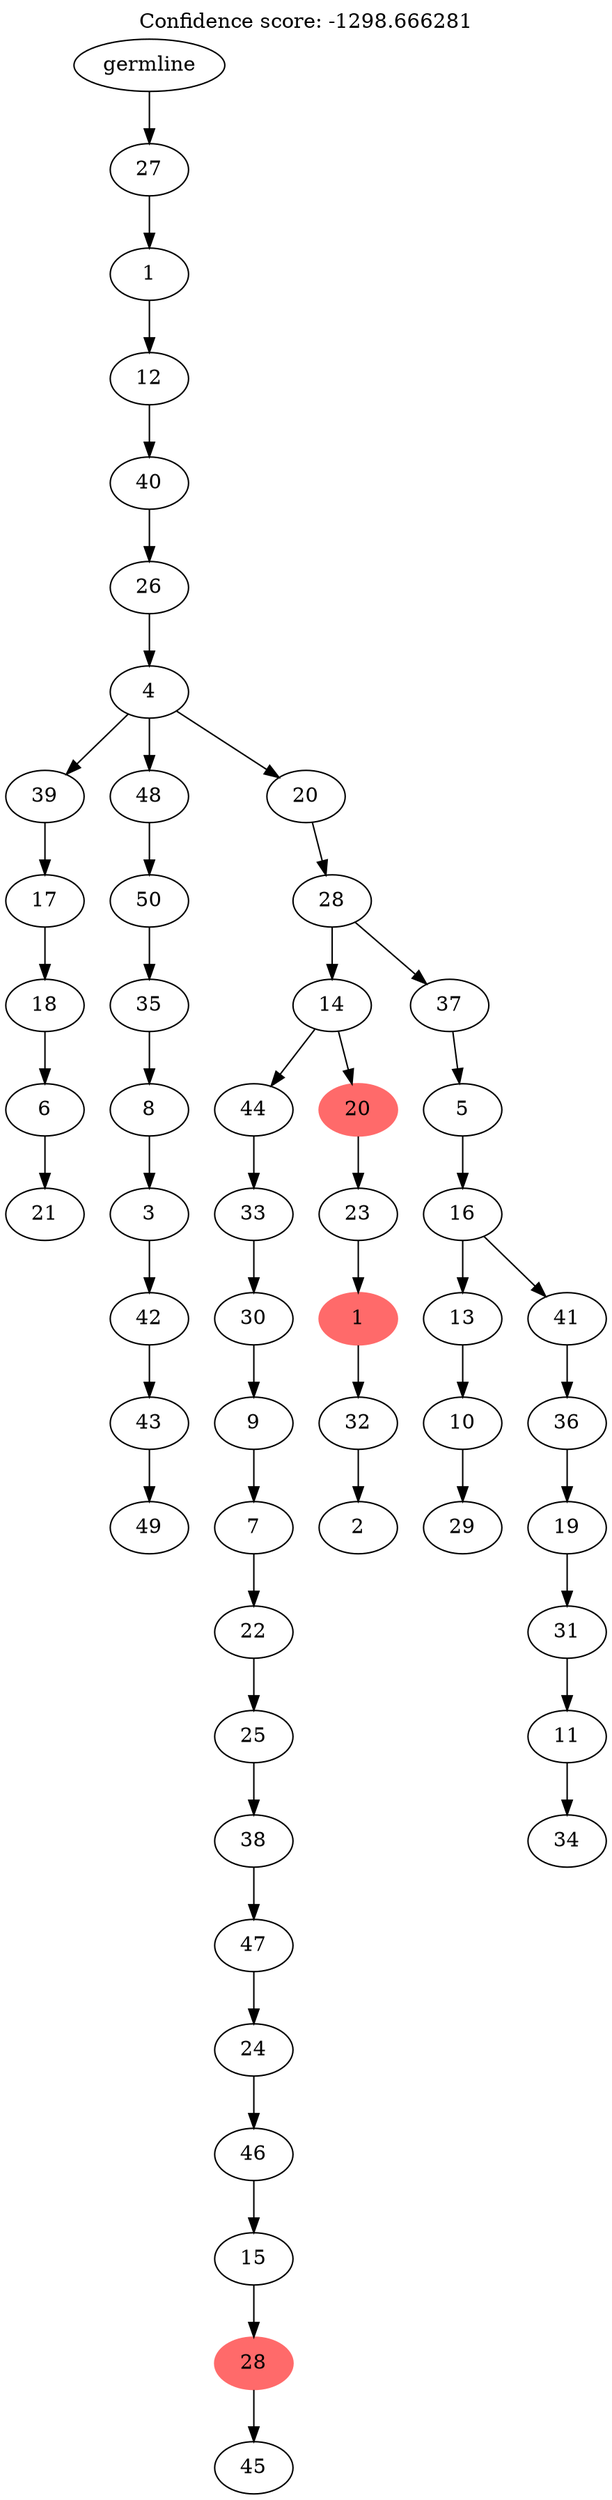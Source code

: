 digraph g {
	"52" -> "53";
	"53" [label="21"];
	"51" -> "52";
	"52" [label="6"];
	"50" -> "51";
	"51" [label="18"];
	"49" -> "50";
	"50" [label="17"];
	"47" -> "48";
	"48" [label="49"];
	"46" -> "47";
	"47" [label="43"];
	"45" -> "46";
	"46" [label="42"];
	"44" -> "45";
	"45" [label="3"];
	"43" -> "44";
	"44" [label="8"];
	"42" -> "43";
	"43" [label="35"];
	"41" -> "42";
	"42" [label="50"];
	"39" -> "40";
	"40" [label="45"];
	"38" -> "39";
	"39" [color=indianred1, style=filled, label="28"];
	"37" -> "38";
	"38" [label="15"];
	"36" -> "37";
	"37" [label="46"];
	"35" -> "36";
	"36" [label="24"];
	"34" -> "35";
	"35" [label="47"];
	"33" -> "34";
	"34" [label="38"];
	"32" -> "33";
	"33" [label="25"];
	"31" -> "32";
	"32" [label="22"];
	"30" -> "31";
	"31" [label="7"];
	"29" -> "30";
	"30" [label="9"];
	"28" -> "29";
	"29" [label="30"];
	"27" -> "28";
	"28" [label="33"];
	"25" -> "26";
	"26" [label="2"];
	"24" -> "25";
	"25" [label="32"];
	"23" -> "24";
	"24" [color=indianred1, style=filled, label="1"];
	"22" -> "23";
	"23" [label="23"];
	"21" -> "22";
	"22" [color=indianred1, style=filled, label="20"];
	"21" -> "27";
	"27" [label="44"];
	"19" -> "20";
	"20" [label="29"];
	"18" -> "19";
	"19" [label="10"];
	"16" -> "17";
	"17" [label="34"];
	"15" -> "16";
	"16" [label="11"];
	"14" -> "15";
	"15" [label="31"];
	"13" -> "14";
	"14" [label="19"];
	"12" -> "13";
	"13" [label="36"];
	"11" -> "12";
	"12" [label="41"];
	"11" -> "18";
	"18" [label="13"];
	"10" -> "11";
	"11" [label="16"];
	"9" -> "10";
	"10" [label="5"];
	"8" -> "9";
	"9" [label="37"];
	"8" -> "21";
	"21" [label="14"];
	"7" -> "8";
	"8" [label="28"];
	"6" -> "7";
	"7" [label="20"];
	"6" -> "41";
	"41" [label="48"];
	"6" -> "49";
	"49" [label="39"];
	"5" -> "6";
	"6" [label="4"];
	"4" -> "5";
	"5" [label="26"];
	"3" -> "4";
	"4" [label="40"];
	"2" -> "3";
	"3" [label="12"];
	"1" -> "2";
	"2" [label="1"];
	"0" -> "1";
	"1" [label="27"];
	"0" [label="germline"];
	labelloc="t";
	label="Confidence score: -1298.666281";
}
